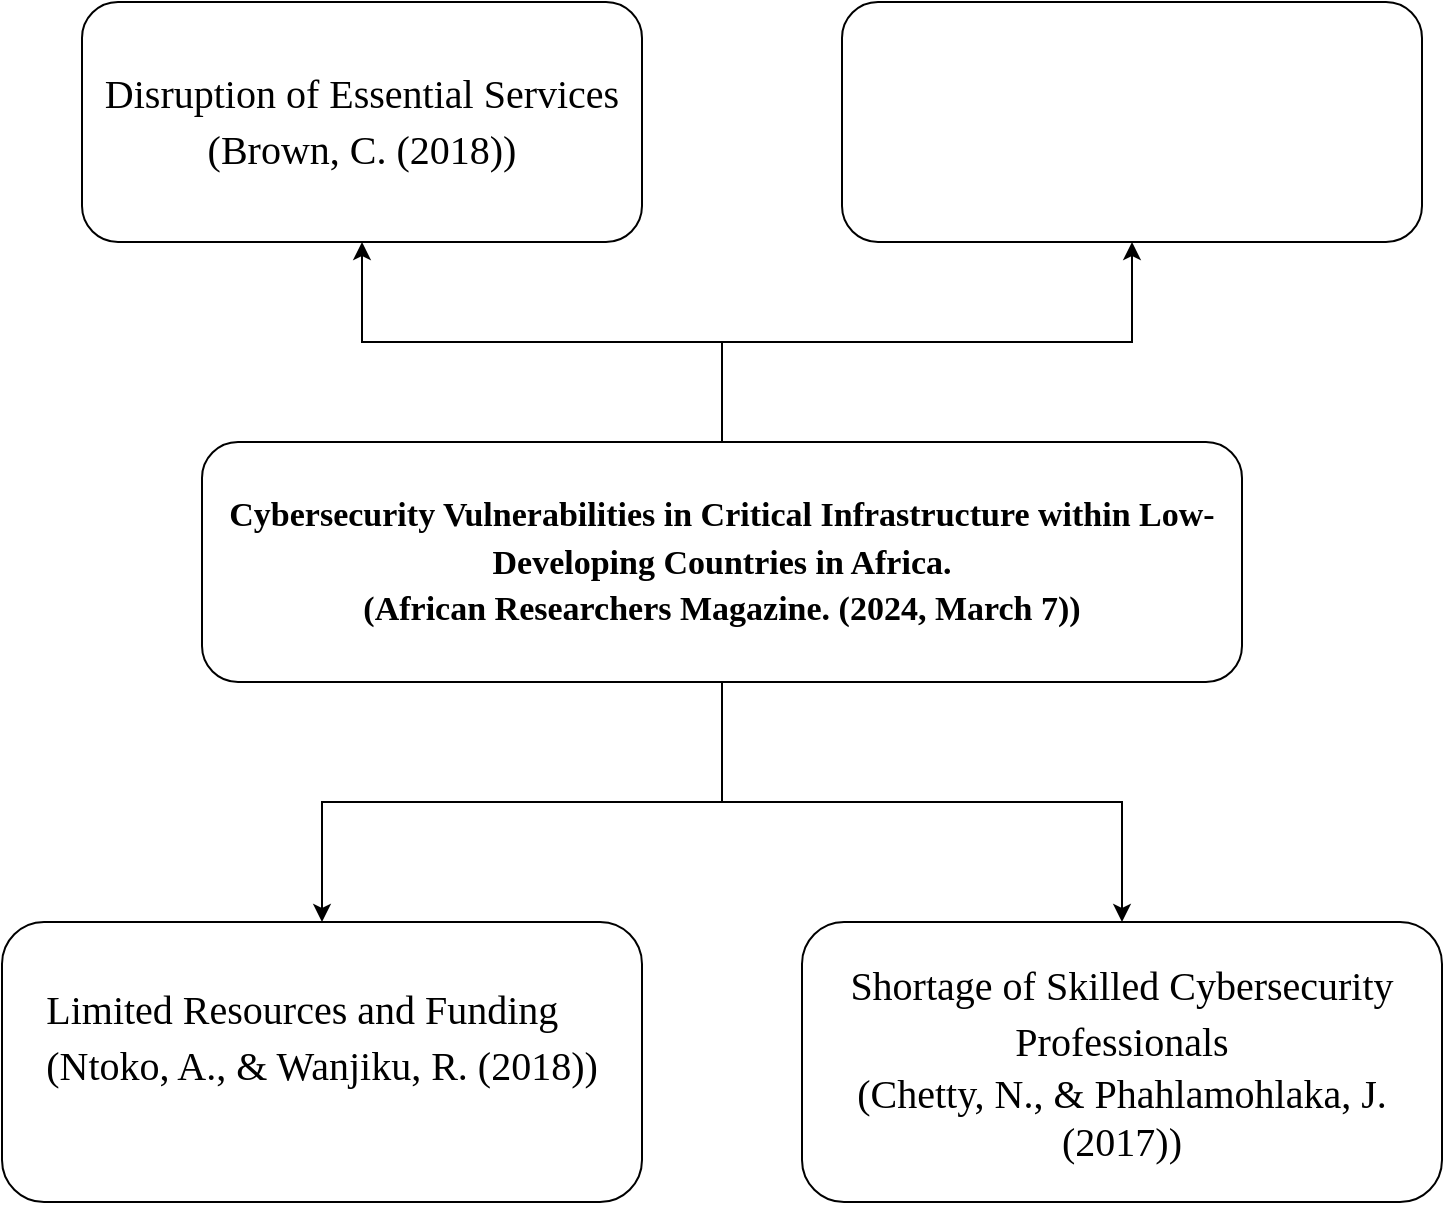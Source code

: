 <mxfile version="24.4.7" type="github">
  <diagram name="Page-1" id="ofCjfKJO8BuFq5yXyWCo">
    <mxGraphModel dx="1380" dy="1902" grid="1" gridSize="10" guides="1" tooltips="1" connect="1" arrows="1" fold="1" page="1" pageScale="1" pageWidth="850" pageHeight="1100" math="0" shadow="0">
      <root>
        <mxCell id="0" />
        <mxCell id="1" parent="0" />
        <mxCell id="ubxCL5xXY2yEDinQhzXY-3" value="" style="edgeStyle=orthogonalEdgeStyle;rounded=0;orthogonalLoop=1;jettySize=auto;html=1;" edge="1" parent="1" source="ubxCL5xXY2yEDinQhzXY-1" target="ubxCL5xXY2yEDinQhzXY-2">
          <mxGeometry relative="1" as="geometry" />
        </mxCell>
        <mxCell id="ubxCL5xXY2yEDinQhzXY-7" value="" style="edgeStyle=orthogonalEdgeStyle;rounded=0;orthogonalLoop=1;jettySize=auto;html=1;" edge="1" parent="1" source="ubxCL5xXY2yEDinQhzXY-1" target="ubxCL5xXY2yEDinQhzXY-6">
          <mxGeometry relative="1" as="geometry" />
        </mxCell>
        <mxCell id="ubxCL5xXY2yEDinQhzXY-9" value="" style="edgeStyle=orthogonalEdgeStyle;rounded=0;orthogonalLoop=1;jettySize=auto;html=1;" edge="1" parent="1" source="ubxCL5xXY2yEDinQhzXY-1" target="ubxCL5xXY2yEDinQhzXY-8">
          <mxGeometry relative="1" as="geometry" />
        </mxCell>
        <mxCell id="ubxCL5xXY2yEDinQhzXY-1" value="&lt;span style=&quot;font-size: 17px;&quot; id=&quot;docs-internal-guid-d5546918-7fff-56a0-d6ca-5dcf170bf663&quot;&gt;&lt;p style=&quot;font-size: 17px; font-weight: 700; line-height: 1.38; margin-top: 0pt; margin-bottom: 0pt;&quot; dir=&quot;ltr&quot;&gt;&lt;span style=&quot;background-color: transparent; font-variant-numeric: normal; font-variant-east-asian: normal; font-variant-alternates: normal; font-variant-position: normal; vertical-align: baseline; white-space-collapse: preserve; font-size: 17px;&quot;&gt;Cybersecurity Vulnerabilities in Critical Infrastructure within Low-Developing Countries in Africa.&lt;/span&gt;&lt;/p&gt;&lt;p style=&quot;font-size: 17px; font-weight: 700; line-height: 1.38; margin-top: 0pt; margin-bottom: 0pt;&quot; dir=&quot;ltr&quot;&gt;&lt;span style=&quot;background-color: transparent; white-space-collapse: preserve; font-variant-numeric: normal; font-variant-east-asian: normal; font-variant-alternates: normal; font-variant-position: normal; vertical-align: baseline; font-size: 17px;&quot;&gt;(&lt;/span&gt;&lt;span style=&quot;background-color: transparent; white-space-collapse: preserve; font-size: 17px;&quot;&gt;African Researchers Magazine. (2024, March 7)&lt;/span&gt;&lt;span style=&quot;background-color: transparent; white-space-collapse: preserve; font-size: 17px;&quot;&gt;)&lt;/span&gt;&lt;/p&gt;&lt;/span&gt;" style="rounded=1;whiteSpace=wrap;html=1;fontSize=17;align=center;fontFamily=Times New Roman;" vertex="1" parent="1">
          <mxGeometry x="220" y="180" width="520" height="120" as="geometry" />
        </mxCell>
        <mxCell id="ubxCL5xXY2yEDinQhzXY-2" value="&lt;span id=&quot;docs-internal-guid-b1ecaa4f-7fff-11c7-dbd0-22590b0f3346&quot; style=&quot;&quot;&gt;&lt;p dir=&quot;ltr&quot; style=&quot;line-height:1.38;text-align: justify;margin-top:0pt;margin-bottom:0pt;&quot;&gt;&lt;span style=&quot;background-color: transparent; font-variant-numeric: normal; font-variant-east-asian: normal; font-variant-alternates: normal; font-variant-position: normal; vertical-align: baseline; white-space-collapse: preserve;&quot;&gt;Limited Resources and Funding&lt;/span&gt;&lt;/p&gt;&lt;div style=&quot;&quot;&gt;&lt;span style=&quot;background-color: transparent; font-variant-numeric: normal; font-variant-east-asian: normal; font-variant-alternates: normal; font-variant-position: normal; vertical-align: baseline; white-space-collapse: preserve;&quot;&gt;&lt;span id=&quot;docs-internal-guid-ebc997b7-7fff-8e79-dcb2-c1bd8a740b65&quot;&gt;&lt;p dir=&quot;ltr&quot; style=&quot;line-height:1.38;text-align: justify;margin-top:0pt;margin-bottom:0pt;&quot;&gt;&lt;span style=&quot;background-color: transparent; font-variant-numeric: normal; font-variant-east-asian: normal; font-variant-alternates: normal; font-variant-position: normal; vertical-align: baseline;&quot;&gt;(Ntoko, A., &amp;amp; Wanjiku, R. (2018))&lt;/span&gt;&lt;/p&gt;&lt;div&gt;&lt;span style=&quot;background-color: transparent; font-variant-numeric: normal; font-variant-east-asian: normal; font-variant-alternates: normal; font-variant-position: normal; vertical-align: baseline;&quot;&gt;&lt;br&gt;&lt;/span&gt;&lt;/div&gt;&lt;/span&gt;&lt;/span&gt;&lt;/div&gt;&lt;/span&gt;" style="whiteSpace=wrap;html=1;fontSize=20;rounded=1;fontFamily=Times New Roman;" vertex="1" parent="1">
          <mxGeometry x="120" y="420" width="320" height="140" as="geometry" />
        </mxCell>
        <mxCell id="ubxCL5xXY2yEDinQhzXY-4" value="&lt;span id=&quot;docs-internal-guid-3f9f2b22-7fff-f455-dcc7-1cabe4b695e3&quot; style=&quot;font-size: 20px;&quot;&gt;&lt;p style=&quot;line-height: 1.38; margin-top: 0pt; margin-bottom: 0pt; font-size: 20px;&quot; dir=&quot;ltr&quot;&gt;&lt;span style=&quot;font-size: 20px; background-color: transparent; font-variant-numeric: normal; font-variant-east-asian: normal; font-variant-alternates: normal; font-variant-position: normal; vertical-align: baseline; white-space-collapse: preserve;&quot;&gt;Shortage of Skilled Cybersecurity Professionals&lt;/span&gt;&lt;/p&gt;&lt;div style=&quot;font-size: 20px;&quot;&gt;&lt;span style=&quot;font-size: 20px; background-color: transparent; font-variant-numeric: normal; font-variant-east-asian: normal; font-variant-alternates: normal; font-variant-position: normal; vertical-align: baseline; white-space-collapse: preserve;&quot;&gt;(&lt;/span&gt;&lt;span style=&quot;background-color: transparent; font-size: 20px; white-space-collapse: preserve;&quot;&gt;Chetty, N., &amp;amp; Phahlamohlaka, J. (2017)&lt;/span&gt;&lt;span style=&quot;background-color: transparent; font-size: 20px; white-space-collapse: preserve;&quot;&gt;)&lt;/span&gt;&lt;/div&gt;&lt;/span&gt;" style="whiteSpace=wrap;html=1;fontSize=20;rounded=1;fontFamily=Times New Roman;align=center;" vertex="1" parent="1">
          <mxGeometry x="520" y="420" width="320" height="140" as="geometry" />
        </mxCell>
        <mxCell id="ubxCL5xXY2yEDinQhzXY-5" value="" style="edgeStyle=orthogonalEdgeStyle;rounded=0;orthogonalLoop=1;jettySize=auto;html=1;entryX=0.5;entryY=0;entryDx=0;entryDy=0;" edge="1" parent="1" source="ubxCL5xXY2yEDinQhzXY-1" target="ubxCL5xXY2yEDinQhzXY-4">
          <mxGeometry relative="1" as="geometry">
            <mxPoint x="630" y="390" as="sourcePoint" />
            <mxPoint x="450" y="550" as="targetPoint" />
          </mxGeometry>
        </mxCell>
        <mxCell id="ubxCL5xXY2yEDinQhzXY-6" value="" style="whiteSpace=wrap;html=1;fontSize=17;fontFamily=Times New Roman;rounded=1;" vertex="1" parent="1">
          <mxGeometry x="540" y="-40" width="290" height="120" as="geometry" />
        </mxCell>
        <mxCell id="ubxCL5xXY2yEDinQhzXY-8" value="&lt;span style=&quot;font-size: 20px;&quot; id=&quot;docs-internal-guid-3ca64abf-7fff-434b-6071-4c1622a3fff9&quot;&gt;&lt;p style=&quot;line-height:1.38;text-align: justify;margin-top:0pt;margin-bottom:0pt;&quot; dir=&quot;ltr&quot;&gt;&lt;span style=&quot;font-family: &amp;quot;Times New Roman&amp;quot;, serif; background-color: transparent; font-variant-numeric: normal; font-variant-east-asian: normal; font-variant-alternates: normal; font-variant-position: normal; vertical-align: baseline; white-space-collapse: preserve;&quot;&gt;Disruption of Essential Services&lt;/span&gt;&lt;/p&gt;&lt;p style=&quot;line-height: 1.38; margin-top: 0pt; margin-bottom: 0pt;&quot; dir=&quot;ltr&quot;&gt;&lt;span style=&quot;font-family: &amp;quot;Times New Roman&amp;quot;, serif; background-color: transparent; font-variant-numeric: normal; font-variant-east-asian: normal; font-variant-alternates: normal; font-variant-position: normal; vertical-align: baseline; white-space-collapse: preserve;&quot;&gt;(Brown, C. (2018))&lt;/span&gt;&lt;/p&gt;&lt;/span&gt;" style="whiteSpace=wrap;html=1;fontSize=17;fontFamily=Times New Roman;rounded=1;" vertex="1" parent="1">
          <mxGeometry x="160" y="-40" width="280" height="120" as="geometry" />
        </mxCell>
      </root>
    </mxGraphModel>
  </diagram>
</mxfile>
